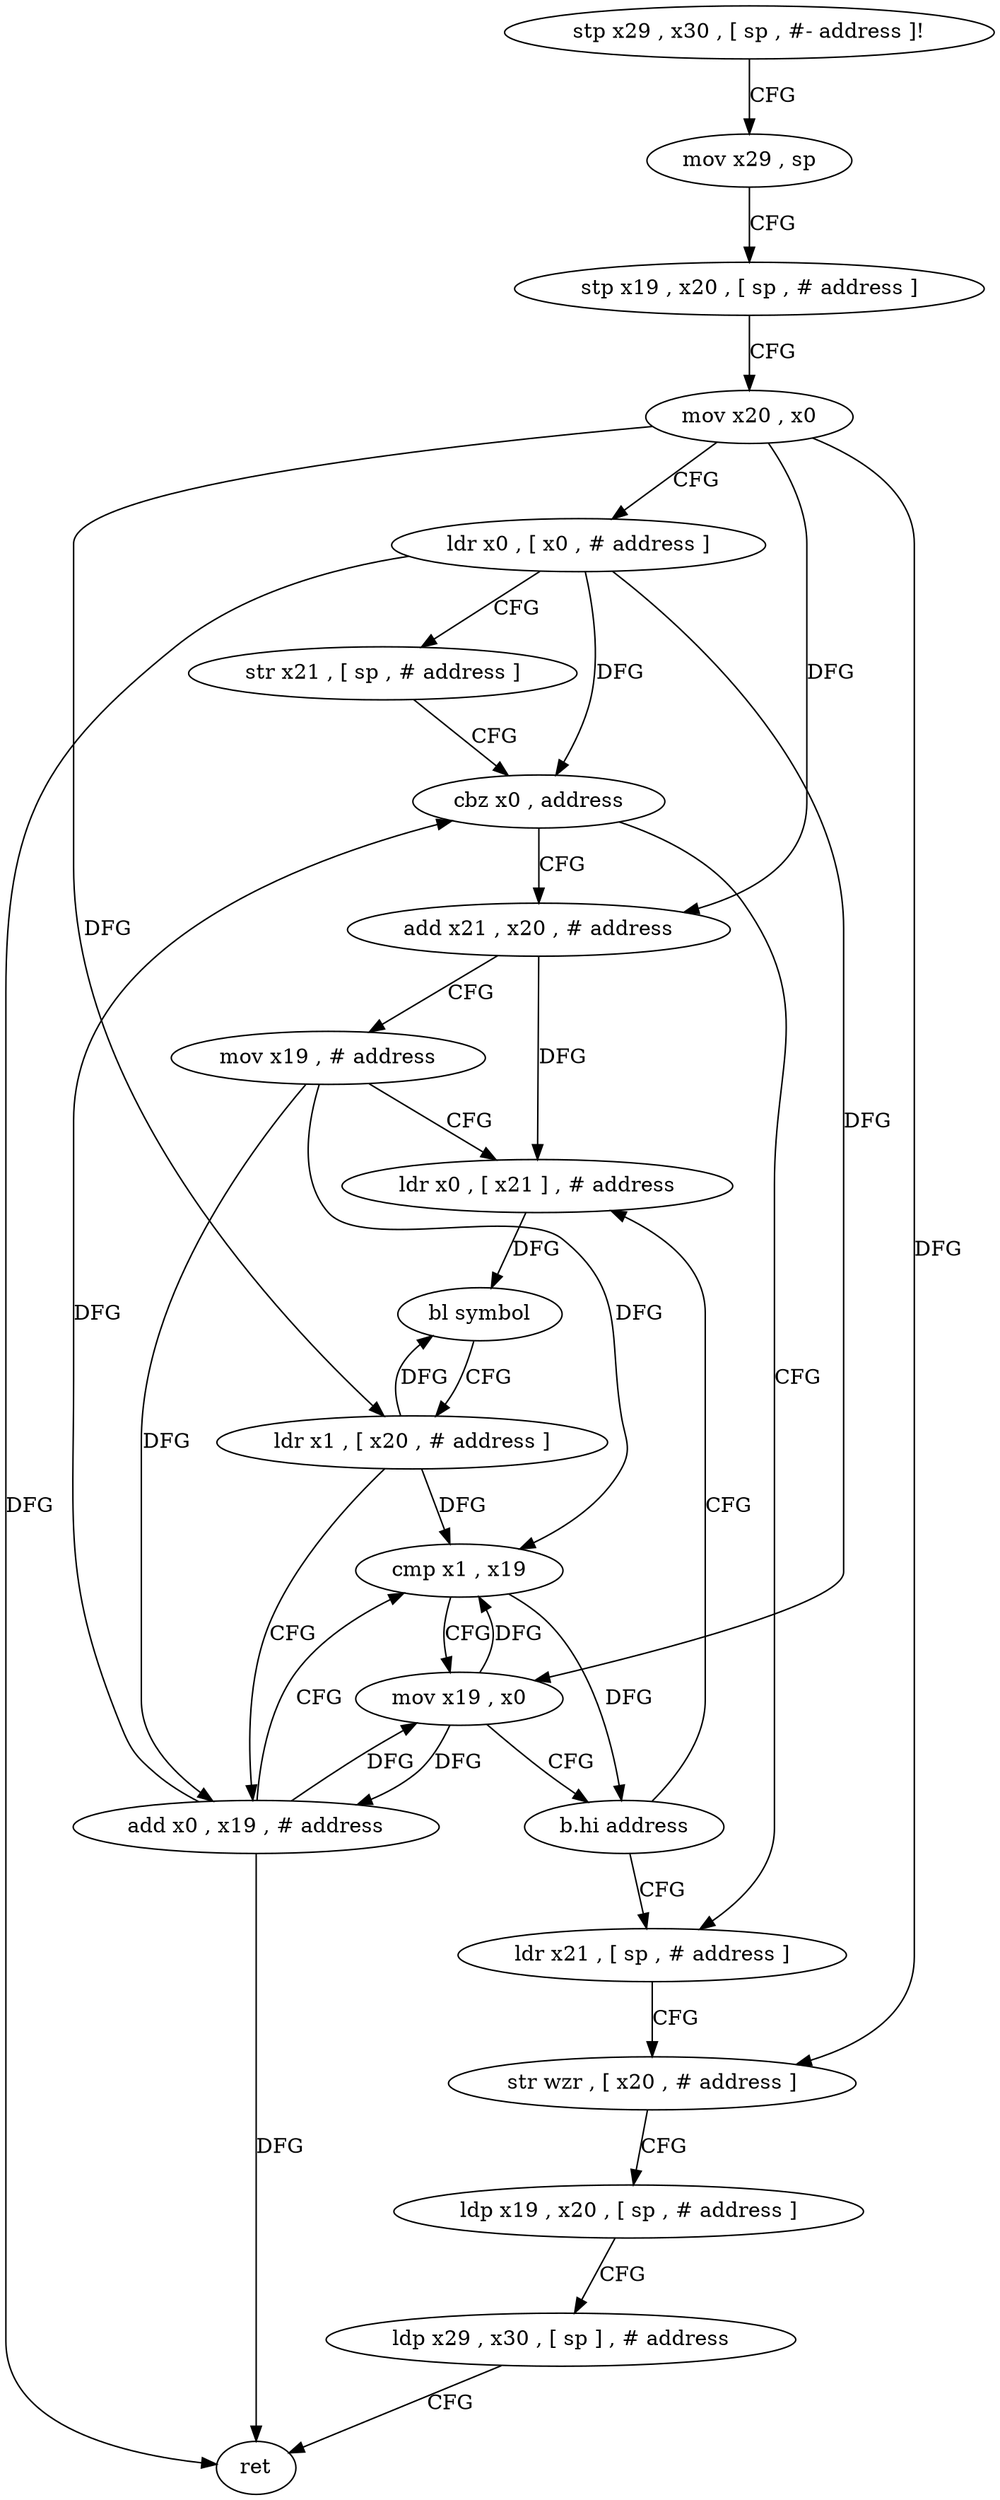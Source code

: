 digraph "func" {
"120928" [label = "stp x29 , x30 , [ sp , #- address ]!" ]
"120932" [label = "mov x29 , sp" ]
"120936" [label = "stp x19 , x20 , [ sp , # address ]" ]
"120940" [label = "mov x20 , x0" ]
"120944" [label = "ldr x0 , [ x0 , # address ]" ]
"120948" [label = "str x21 , [ sp , # address ]" ]
"120952" [label = "cbz x0 , address" ]
"120992" [label = "ldr x21 , [ sp , # address ]" ]
"120956" [label = "add x21 , x20 , # address" ]
"120996" [label = "str wzr , [ x20 , # address ]" ]
"121000" [label = "ldp x19 , x20 , [ sp , # address ]" ]
"121004" [label = "ldp x29 , x30 , [ sp ] , # address" ]
"121008" [label = "ret" ]
"120960" [label = "mov x19 , # address" ]
"120964" [label = "ldr x0 , [ x21 ] , # address" ]
"120968" [label = "bl symbol" ]
"120972" [label = "ldr x1 , [ x20 , # address ]" ]
"120976" [label = "add x0 , x19 , # address" ]
"120980" [label = "cmp x1 , x19" ]
"120984" [label = "mov x19 , x0" ]
"120988" [label = "b.hi address" ]
"120928" -> "120932" [ label = "CFG" ]
"120932" -> "120936" [ label = "CFG" ]
"120936" -> "120940" [ label = "CFG" ]
"120940" -> "120944" [ label = "CFG" ]
"120940" -> "120996" [ label = "DFG" ]
"120940" -> "120956" [ label = "DFG" ]
"120940" -> "120972" [ label = "DFG" ]
"120944" -> "120948" [ label = "CFG" ]
"120944" -> "120952" [ label = "DFG" ]
"120944" -> "121008" [ label = "DFG" ]
"120944" -> "120984" [ label = "DFG" ]
"120948" -> "120952" [ label = "CFG" ]
"120952" -> "120992" [ label = "CFG" ]
"120952" -> "120956" [ label = "CFG" ]
"120992" -> "120996" [ label = "CFG" ]
"120956" -> "120960" [ label = "CFG" ]
"120956" -> "120964" [ label = "DFG" ]
"120996" -> "121000" [ label = "CFG" ]
"121000" -> "121004" [ label = "CFG" ]
"121004" -> "121008" [ label = "CFG" ]
"120960" -> "120964" [ label = "CFG" ]
"120960" -> "120976" [ label = "DFG" ]
"120960" -> "120980" [ label = "DFG" ]
"120964" -> "120968" [ label = "DFG" ]
"120968" -> "120972" [ label = "CFG" ]
"120972" -> "120976" [ label = "CFG" ]
"120972" -> "120968" [ label = "DFG" ]
"120972" -> "120980" [ label = "DFG" ]
"120976" -> "120980" [ label = "CFG" ]
"120976" -> "120952" [ label = "DFG" ]
"120976" -> "121008" [ label = "DFG" ]
"120976" -> "120984" [ label = "DFG" ]
"120980" -> "120984" [ label = "CFG" ]
"120980" -> "120988" [ label = "DFG" ]
"120984" -> "120988" [ label = "CFG" ]
"120984" -> "120976" [ label = "DFG" ]
"120984" -> "120980" [ label = "DFG" ]
"120988" -> "120964" [ label = "CFG" ]
"120988" -> "120992" [ label = "CFG" ]
}
